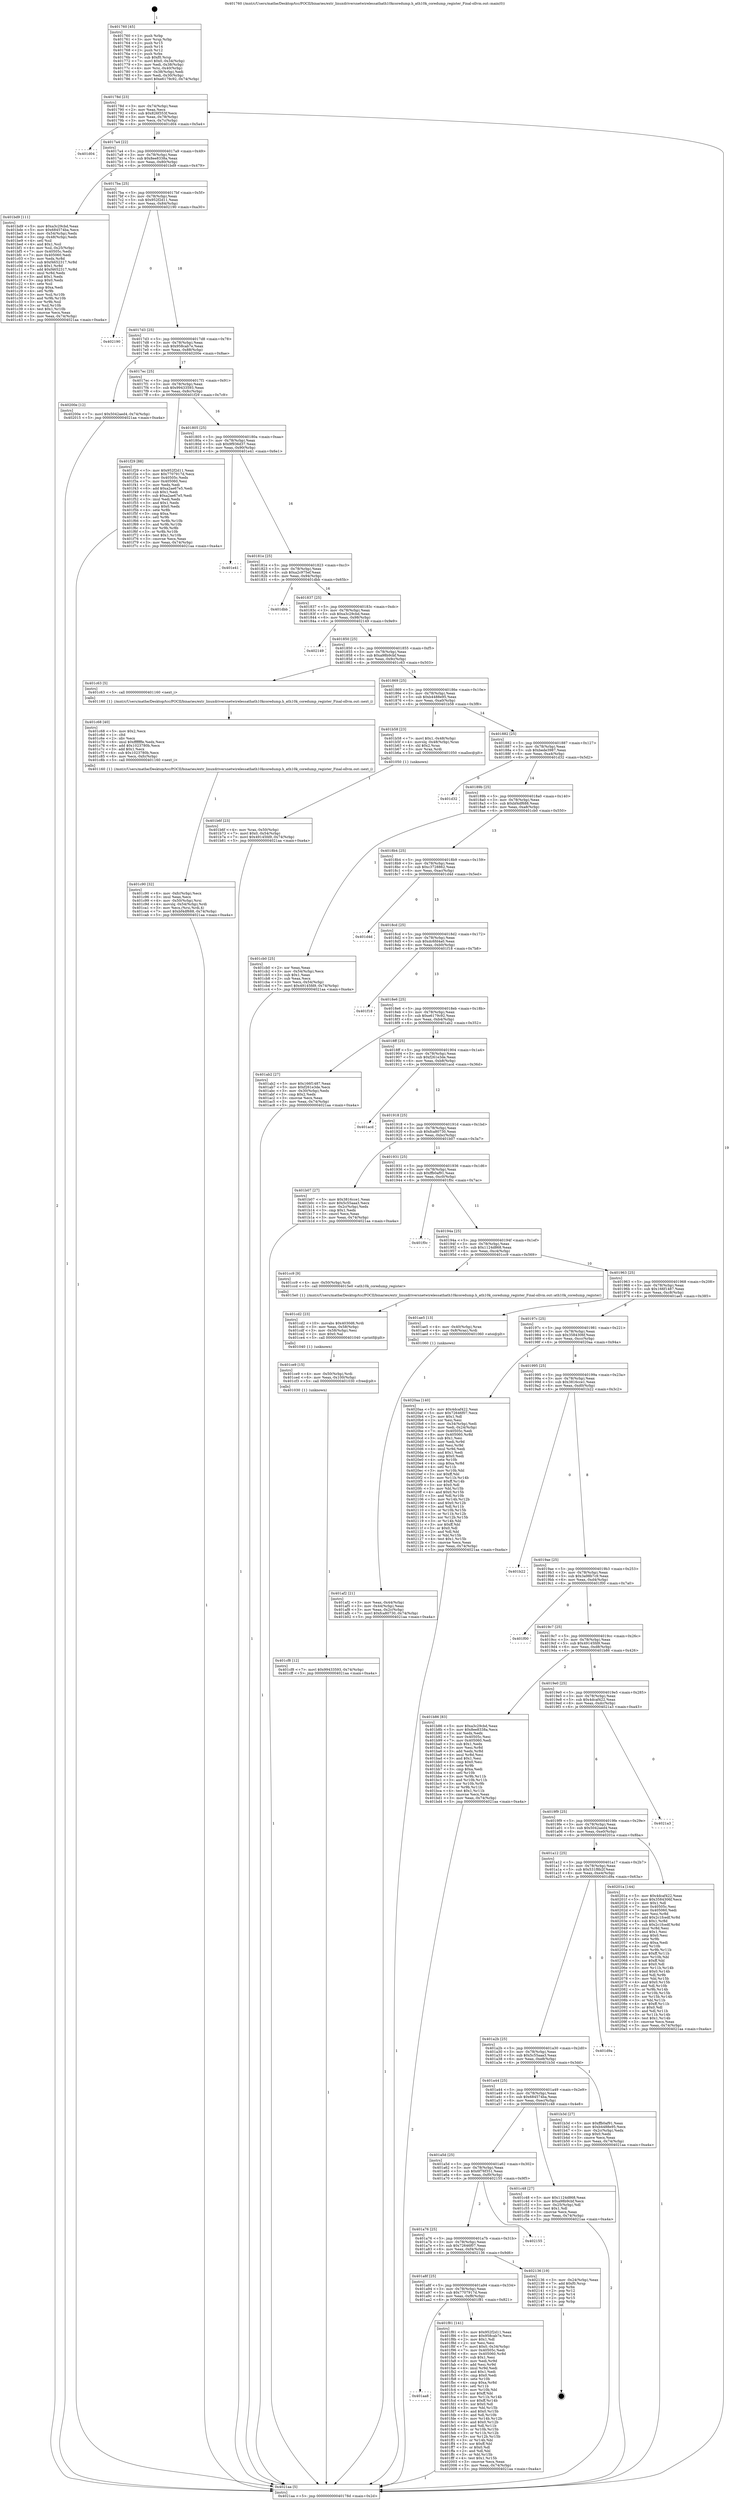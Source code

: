 digraph "0x401760" {
  label = "0x401760 (/mnt/c/Users/mathe/Desktop/tcc/POCII/binaries/extr_linuxdriversnetwirelessathath10kcoredump.h_ath10k_coredump_register_Final-ollvm.out::main(0))"
  labelloc = "t"
  node[shape=record]

  Entry [label="",width=0.3,height=0.3,shape=circle,fillcolor=black,style=filled]
  "0x40178d" [label="{
     0x40178d [23]\l
     | [instrs]\l
     &nbsp;&nbsp;0x40178d \<+3\>: mov -0x74(%rbp),%eax\l
     &nbsp;&nbsp;0x401790 \<+2\>: mov %eax,%ecx\l
     &nbsp;&nbsp;0x401792 \<+6\>: sub $0x826f353f,%ecx\l
     &nbsp;&nbsp;0x401798 \<+3\>: mov %eax,-0x78(%rbp)\l
     &nbsp;&nbsp;0x40179b \<+3\>: mov %ecx,-0x7c(%rbp)\l
     &nbsp;&nbsp;0x40179e \<+6\>: je 0000000000401d04 \<main+0x5a4\>\l
  }"]
  "0x401d04" [label="{
     0x401d04\l
  }", style=dashed]
  "0x4017a4" [label="{
     0x4017a4 [22]\l
     | [instrs]\l
     &nbsp;&nbsp;0x4017a4 \<+5\>: jmp 00000000004017a9 \<main+0x49\>\l
     &nbsp;&nbsp;0x4017a9 \<+3\>: mov -0x78(%rbp),%eax\l
     &nbsp;&nbsp;0x4017ac \<+5\>: sub $0x8ee8338a,%eax\l
     &nbsp;&nbsp;0x4017b1 \<+3\>: mov %eax,-0x80(%rbp)\l
     &nbsp;&nbsp;0x4017b4 \<+6\>: je 0000000000401bd9 \<main+0x479\>\l
  }"]
  Exit [label="",width=0.3,height=0.3,shape=circle,fillcolor=black,style=filled,peripheries=2]
  "0x401bd9" [label="{
     0x401bd9 [111]\l
     | [instrs]\l
     &nbsp;&nbsp;0x401bd9 \<+5\>: mov $0xa3c29cbd,%eax\l
     &nbsp;&nbsp;0x401bde \<+5\>: mov $0x684574ba,%ecx\l
     &nbsp;&nbsp;0x401be3 \<+3\>: mov -0x54(%rbp),%edx\l
     &nbsp;&nbsp;0x401be6 \<+3\>: cmp -0x48(%rbp),%edx\l
     &nbsp;&nbsp;0x401be9 \<+4\>: setl %sil\l
     &nbsp;&nbsp;0x401bed \<+4\>: and $0x1,%sil\l
     &nbsp;&nbsp;0x401bf1 \<+4\>: mov %sil,-0x25(%rbp)\l
     &nbsp;&nbsp;0x401bf5 \<+7\>: mov 0x40505c,%edx\l
     &nbsp;&nbsp;0x401bfc \<+7\>: mov 0x405060,%edi\l
     &nbsp;&nbsp;0x401c03 \<+3\>: mov %edx,%r8d\l
     &nbsp;&nbsp;0x401c06 \<+7\>: sub $0xf4652317,%r8d\l
     &nbsp;&nbsp;0x401c0d \<+4\>: sub $0x1,%r8d\l
     &nbsp;&nbsp;0x401c11 \<+7\>: add $0xf4652317,%r8d\l
     &nbsp;&nbsp;0x401c18 \<+4\>: imul %r8d,%edx\l
     &nbsp;&nbsp;0x401c1c \<+3\>: and $0x1,%edx\l
     &nbsp;&nbsp;0x401c1f \<+3\>: cmp $0x0,%edx\l
     &nbsp;&nbsp;0x401c22 \<+4\>: sete %sil\l
     &nbsp;&nbsp;0x401c26 \<+3\>: cmp $0xa,%edi\l
     &nbsp;&nbsp;0x401c29 \<+4\>: setl %r9b\l
     &nbsp;&nbsp;0x401c2d \<+3\>: mov %sil,%r10b\l
     &nbsp;&nbsp;0x401c30 \<+3\>: and %r9b,%r10b\l
     &nbsp;&nbsp;0x401c33 \<+3\>: xor %r9b,%sil\l
     &nbsp;&nbsp;0x401c36 \<+3\>: or %sil,%r10b\l
     &nbsp;&nbsp;0x401c39 \<+4\>: test $0x1,%r10b\l
     &nbsp;&nbsp;0x401c3d \<+3\>: cmovne %ecx,%eax\l
     &nbsp;&nbsp;0x401c40 \<+3\>: mov %eax,-0x74(%rbp)\l
     &nbsp;&nbsp;0x401c43 \<+5\>: jmp 00000000004021aa \<main+0xa4a\>\l
  }"]
  "0x4017ba" [label="{
     0x4017ba [25]\l
     | [instrs]\l
     &nbsp;&nbsp;0x4017ba \<+5\>: jmp 00000000004017bf \<main+0x5f\>\l
     &nbsp;&nbsp;0x4017bf \<+3\>: mov -0x78(%rbp),%eax\l
     &nbsp;&nbsp;0x4017c2 \<+5\>: sub $0x952f2d11,%eax\l
     &nbsp;&nbsp;0x4017c7 \<+6\>: mov %eax,-0x84(%rbp)\l
     &nbsp;&nbsp;0x4017cd \<+6\>: je 0000000000402190 \<main+0xa30\>\l
  }"]
  "0x401aa8" [label="{
     0x401aa8\l
  }", style=dashed]
  "0x402190" [label="{
     0x402190\l
  }", style=dashed]
  "0x4017d3" [label="{
     0x4017d3 [25]\l
     | [instrs]\l
     &nbsp;&nbsp;0x4017d3 \<+5\>: jmp 00000000004017d8 \<main+0x78\>\l
     &nbsp;&nbsp;0x4017d8 \<+3\>: mov -0x78(%rbp),%eax\l
     &nbsp;&nbsp;0x4017db \<+5\>: sub $0x958cab7e,%eax\l
     &nbsp;&nbsp;0x4017e0 \<+6\>: mov %eax,-0x88(%rbp)\l
     &nbsp;&nbsp;0x4017e6 \<+6\>: je 000000000040200e \<main+0x8ae\>\l
  }"]
  "0x401f81" [label="{
     0x401f81 [141]\l
     | [instrs]\l
     &nbsp;&nbsp;0x401f81 \<+5\>: mov $0x952f2d11,%eax\l
     &nbsp;&nbsp;0x401f86 \<+5\>: mov $0x958cab7e,%ecx\l
     &nbsp;&nbsp;0x401f8b \<+2\>: mov $0x1,%dl\l
     &nbsp;&nbsp;0x401f8d \<+2\>: xor %esi,%esi\l
     &nbsp;&nbsp;0x401f8f \<+7\>: movl $0x0,-0x34(%rbp)\l
     &nbsp;&nbsp;0x401f96 \<+7\>: mov 0x40505c,%edi\l
     &nbsp;&nbsp;0x401f9d \<+8\>: mov 0x405060,%r8d\l
     &nbsp;&nbsp;0x401fa5 \<+3\>: sub $0x1,%esi\l
     &nbsp;&nbsp;0x401fa8 \<+3\>: mov %edi,%r9d\l
     &nbsp;&nbsp;0x401fab \<+3\>: add %esi,%r9d\l
     &nbsp;&nbsp;0x401fae \<+4\>: imul %r9d,%edi\l
     &nbsp;&nbsp;0x401fb2 \<+3\>: and $0x1,%edi\l
     &nbsp;&nbsp;0x401fb5 \<+3\>: cmp $0x0,%edi\l
     &nbsp;&nbsp;0x401fb8 \<+4\>: sete %r10b\l
     &nbsp;&nbsp;0x401fbc \<+4\>: cmp $0xa,%r8d\l
     &nbsp;&nbsp;0x401fc0 \<+4\>: setl %r11b\l
     &nbsp;&nbsp;0x401fc4 \<+3\>: mov %r10b,%bl\l
     &nbsp;&nbsp;0x401fc7 \<+3\>: xor $0xff,%bl\l
     &nbsp;&nbsp;0x401fca \<+3\>: mov %r11b,%r14b\l
     &nbsp;&nbsp;0x401fcd \<+4\>: xor $0xff,%r14b\l
     &nbsp;&nbsp;0x401fd1 \<+3\>: xor $0x0,%dl\l
     &nbsp;&nbsp;0x401fd4 \<+3\>: mov %bl,%r15b\l
     &nbsp;&nbsp;0x401fd7 \<+4\>: and $0x0,%r15b\l
     &nbsp;&nbsp;0x401fdb \<+3\>: and %dl,%r10b\l
     &nbsp;&nbsp;0x401fde \<+3\>: mov %r14b,%r12b\l
     &nbsp;&nbsp;0x401fe1 \<+4\>: and $0x0,%r12b\l
     &nbsp;&nbsp;0x401fe5 \<+3\>: and %dl,%r11b\l
     &nbsp;&nbsp;0x401fe8 \<+3\>: or %r10b,%r15b\l
     &nbsp;&nbsp;0x401feb \<+3\>: or %r11b,%r12b\l
     &nbsp;&nbsp;0x401fee \<+3\>: xor %r12b,%r15b\l
     &nbsp;&nbsp;0x401ff1 \<+3\>: or %r14b,%bl\l
     &nbsp;&nbsp;0x401ff4 \<+3\>: xor $0xff,%bl\l
     &nbsp;&nbsp;0x401ff7 \<+3\>: or $0x0,%dl\l
     &nbsp;&nbsp;0x401ffa \<+2\>: and %dl,%bl\l
     &nbsp;&nbsp;0x401ffc \<+3\>: or %bl,%r15b\l
     &nbsp;&nbsp;0x401fff \<+4\>: test $0x1,%r15b\l
     &nbsp;&nbsp;0x402003 \<+3\>: cmovne %ecx,%eax\l
     &nbsp;&nbsp;0x402006 \<+3\>: mov %eax,-0x74(%rbp)\l
     &nbsp;&nbsp;0x402009 \<+5\>: jmp 00000000004021aa \<main+0xa4a\>\l
  }"]
  "0x40200e" [label="{
     0x40200e [12]\l
     | [instrs]\l
     &nbsp;&nbsp;0x40200e \<+7\>: movl $0x5042aed4,-0x74(%rbp)\l
     &nbsp;&nbsp;0x402015 \<+5\>: jmp 00000000004021aa \<main+0xa4a\>\l
  }"]
  "0x4017ec" [label="{
     0x4017ec [25]\l
     | [instrs]\l
     &nbsp;&nbsp;0x4017ec \<+5\>: jmp 00000000004017f1 \<main+0x91\>\l
     &nbsp;&nbsp;0x4017f1 \<+3\>: mov -0x78(%rbp),%eax\l
     &nbsp;&nbsp;0x4017f4 \<+5\>: sub $0x99433593,%eax\l
     &nbsp;&nbsp;0x4017f9 \<+6\>: mov %eax,-0x8c(%rbp)\l
     &nbsp;&nbsp;0x4017ff \<+6\>: je 0000000000401f29 \<main+0x7c9\>\l
  }"]
  "0x401a8f" [label="{
     0x401a8f [25]\l
     | [instrs]\l
     &nbsp;&nbsp;0x401a8f \<+5\>: jmp 0000000000401a94 \<main+0x334\>\l
     &nbsp;&nbsp;0x401a94 \<+3\>: mov -0x78(%rbp),%eax\l
     &nbsp;&nbsp;0x401a97 \<+5\>: sub $0x7707917d,%eax\l
     &nbsp;&nbsp;0x401a9c \<+6\>: mov %eax,-0xf8(%rbp)\l
     &nbsp;&nbsp;0x401aa2 \<+6\>: je 0000000000401f81 \<main+0x821\>\l
  }"]
  "0x401f29" [label="{
     0x401f29 [88]\l
     | [instrs]\l
     &nbsp;&nbsp;0x401f29 \<+5\>: mov $0x952f2d11,%eax\l
     &nbsp;&nbsp;0x401f2e \<+5\>: mov $0x7707917d,%ecx\l
     &nbsp;&nbsp;0x401f33 \<+7\>: mov 0x40505c,%edx\l
     &nbsp;&nbsp;0x401f3a \<+7\>: mov 0x405060,%esi\l
     &nbsp;&nbsp;0x401f41 \<+2\>: mov %edx,%edi\l
     &nbsp;&nbsp;0x401f43 \<+6\>: add $0xa2ae67e5,%edi\l
     &nbsp;&nbsp;0x401f49 \<+3\>: sub $0x1,%edi\l
     &nbsp;&nbsp;0x401f4c \<+6\>: sub $0xa2ae67e5,%edi\l
     &nbsp;&nbsp;0x401f52 \<+3\>: imul %edi,%edx\l
     &nbsp;&nbsp;0x401f55 \<+3\>: and $0x1,%edx\l
     &nbsp;&nbsp;0x401f58 \<+3\>: cmp $0x0,%edx\l
     &nbsp;&nbsp;0x401f5b \<+4\>: sete %r8b\l
     &nbsp;&nbsp;0x401f5f \<+3\>: cmp $0xa,%esi\l
     &nbsp;&nbsp;0x401f62 \<+4\>: setl %r9b\l
     &nbsp;&nbsp;0x401f66 \<+3\>: mov %r8b,%r10b\l
     &nbsp;&nbsp;0x401f69 \<+3\>: and %r9b,%r10b\l
     &nbsp;&nbsp;0x401f6c \<+3\>: xor %r9b,%r8b\l
     &nbsp;&nbsp;0x401f6f \<+3\>: or %r8b,%r10b\l
     &nbsp;&nbsp;0x401f72 \<+4\>: test $0x1,%r10b\l
     &nbsp;&nbsp;0x401f76 \<+3\>: cmovne %ecx,%eax\l
     &nbsp;&nbsp;0x401f79 \<+3\>: mov %eax,-0x74(%rbp)\l
     &nbsp;&nbsp;0x401f7c \<+5\>: jmp 00000000004021aa \<main+0xa4a\>\l
  }"]
  "0x401805" [label="{
     0x401805 [25]\l
     | [instrs]\l
     &nbsp;&nbsp;0x401805 \<+5\>: jmp 000000000040180a \<main+0xaa\>\l
     &nbsp;&nbsp;0x40180a \<+3\>: mov -0x78(%rbp),%eax\l
     &nbsp;&nbsp;0x40180d \<+5\>: sub $0x9f936d37,%eax\l
     &nbsp;&nbsp;0x401812 \<+6\>: mov %eax,-0x90(%rbp)\l
     &nbsp;&nbsp;0x401818 \<+6\>: je 0000000000401e41 \<main+0x6e1\>\l
  }"]
  "0x402136" [label="{
     0x402136 [19]\l
     | [instrs]\l
     &nbsp;&nbsp;0x402136 \<+3\>: mov -0x24(%rbp),%eax\l
     &nbsp;&nbsp;0x402139 \<+7\>: add $0xf0,%rsp\l
     &nbsp;&nbsp;0x402140 \<+1\>: pop %rbx\l
     &nbsp;&nbsp;0x402141 \<+2\>: pop %r12\l
     &nbsp;&nbsp;0x402143 \<+2\>: pop %r14\l
     &nbsp;&nbsp;0x402145 \<+2\>: pop %r15\l
     &nbsp;&nbsp;0x402147 \<+1\>: pop %rbp\l
     &nbsp;&nbsp;0x402148 \<+1\>: ret\l
  }"]
  "0x401e41" [label="{
     0x401e41\l
  }", style=dashed]
  "0x40181e" [label="{
     0x40181e [25]\l
     | [instrs]\l
     &nbsp;&nbsp;0x40181e \<+5\>: jmp 0000000000401823 \<main+0xc3\>\l
     &nbsp;&nbsp;0x401823 \<+3\>: mov -0x78(%rbp),%eax\l
     &nbsp;&nbsp;0x401826 \<+5\>: sub $0xa2c975ef,%eax\l
     &nbsp;&nbsp;0x40182b \<+6\>: mov %eax,-0x94(%rbp)\l
     &nbsp;&nbsp;0x401831 \<+6\>: je 0000000000401dbb \<main+0x65b\>\l
  }"]
  "0x401a76" [label="{
     0x401a76 [25]\l
     | [instrs]\l
     &nbsp;&nbsp;0x401a76 \<+5\>: jmp 0000000000401a7b \<main+0x31b\>\l
     &nbsp;&nbsp;0x401a7b \<+3\>: mov -0x78(%rbp),%eax\l
     &nbsp;&nbsp;0x401a7e \<+5\>: sub $0x72646f07,%eax\l
     &nbsp;&nbsp;0x401a83 \<+6\>: mov %eax,-0xf4(%rbp)\l
     &nbsp;&nbsp;0x401a89 \<+6\>: je 0000000000402136 \<main+0x9d6\>\l
  }"]
  "0x401dbb" [label="{
     0x401dbb\l
  }", style=dashed]
  "0x401837" [label="{
     0x401837 [25]\l
     | [instrs]\l
     &nbsp;&nbsp;0x401837 \<+5\>: jmp 000000000040183c \<main+0xdc\>\l
     &nbsp;&nbsp;0x40183c \<+3\>: mov -0x78(%rbp),%eax\l
     &nbsp;&nbsp;0x40183f \<+5\>: sub $0xa3c29cbd,%eax\l
     &nbsp;&nbsp;0x401844 \<+6\>: mov %eax,-0x98(%rbp)\l
     &nbsp;&nbsp;0x40184a \<+6\>: je 0000000000402149 \<main+0x9e9\>\l
  }"]
  "0x402155" [label="{
     0x402155\l
  }", style=dashed]
  "0x402149" [label="{
     0x402149\l
  }", style=dashed]
  "0x401850" [label="{
     0x401850 [25]\l
     | [instrs]\l
     &nbsp;&nbsp;0x401850 \<+5\>: jmp 0000000000401855 \<main+0xf5\>\l
     &nbsp;&nbsp;0x401855 \<+3\>: mov -0x78(%rbp),%eax\l
     &nbsp;&nbsp;0x401858 \<+5\>: sub $0xa98b9cbf,%eax\l
     &nbsp;&nbsp;0x40185d \<+6\>: mov %eax,-0x9c(%rbp)\l
     &nbsp;&nbsp;0x401863 \<+6\>: je 0000000000401c63 \<main+0x503\>\l
  }"]
  "0x401cf8" [label="{
     0x401cf8 [12]\l
     | [instrs]\l
     &nbsp;&nbsp;0x401cf8 \<+7\>: movl $0x99433593,-0x74(%rbp)\l
     &nbsp;&nbsp;0x401cff \<+5\>: jmp 00000000004021aa \<main+0xa4a\>\l
  }"]
  "0x401c63" [label="{
     0x401c63 [5]\l
     | [instrs]\l
     &nbsp;&nbsp;0x401c63 \<+5\>: call 0000000000401160 \<next_i\>\l
     | [calls]\l
     &nbsp;&nbsp;0x401160 \{1\} (/mnt/c/Users/mathe/Desktop/tcc/POCII/binaries/extr_linuxdriversnetwirelessathath10kcoredump.h_ath10k_coredump_register_Final-ollvm.out::next_i)\l
  }"]
  "0x401869" [label="{
     0x401869 [25]\l
     | [instrs]\l
     &nbsp;&nbsp;0x401869 \<+5\>: jmp 000000000040186e \<main+0x10e\>\l
     &nbsp;&nbsp;0x40186e \<+3\>: mov -0x78(%rbp),%eax\l
     &nbsp;&nbsp;0x401871 \<+5\>: sub $0xb4488e95,%eax\l
     &nbsp;&nbsp;0x401876 \<+6\>: mov %eax,-0xa0(%rbp)\l
     &nbsp;&nbsp;0x40187c \<+6\>: je 0000000000401b58 \<main+0x3f8\>\l
  }"]
  "0x401ce9" [label="{
     0x401ce9 [15]\l
     | [instrs]\l
     &nbsp;&nbsp;0x401ce9 \<+4\>: mov -0x50(%rbp),%rdi\l
     &nbsp;&nbsp;0x401ced \<+6\>: mov %eax,-0x100(%rbp)\l
     &nbsp;&nbsp;0x401cf3 \<+5\>: call 0000000000401030 \<free@plt\>\l
     | [calls]\l
     &nbsp;&nbsp;0x401030 \{1\} (unknown)\l
  }"]
  "0x401b58" [label="{
     0x401b58 [23]\l
     | [instrs]\l
     &nbsp;&nbsp;0x401b58 \<+7\>: movl $0x1,-0x48(%rbp)\l
     &nbsp;&nbsp;0x401b5f \<+4\>: movslq -0x48(%rbp),%rax\l
     &nbsp;&nbsp;0x401b63 \<+4\>: shl $0x2,%rax\l
     &nbsp;&nbsp;0x401b67 \<+3\>: mov %rax,%rdi\l
     &nbsp;&nbsp;0x401b6a \<+5\>: call 0000000000401050 \<malloc@plt\>\l
     | [calls]\l
     &nbsp;&nbsp;0x401050 \{1\} (unknown)\l
  }"]
  "0x401882" [label="{
     0x401882 [25]\l
     | [instrs]\l
     &nbsp;&nbsp;0x401882 \<+5\>: jmp 0000000000401887 \<main+0x127\>\l
     &nbsp;&nbsp;0x401887 \<+3\>: mov -0x78(%rbp),%eax\l
     &nbsp;&nbsp;0x40188a \<+5\>: sub $0xbede3987,%eax\l
     &nbsp;&nbsp;0x40188f \<+6\>: mov %eax,-0xa4(%rbp)\l
     &nbsp;&nbsp;0x401895 \<+6\>: je 0000000000401d32 \<main+0x5d2\>\l
  }"]
  "0x401cd2" [label="{
     0x401cd2 [23]\l
     | [instrs]\l
     &nbsp;&nbsp;0x401cd2 \<+10\>: movabs $0x4030d6,%rdi\l
     &nbsp;&nbsp;0x401cdc \<+3\>: mov %eax,-0x58(%rbp)\l
     &nbsp;&nbsp;0x401cdf \<+3\>: mov -0x58(%rbp),%esi\l
     &nbsp;&nbsp;0x401ce2 \<+2\>: mov $0x0,%al\l
     &nbsp;&nbsp;0x401ce4 \<+5\>: call 0000000000401040 \<printf@plt\>\l
     | [calls]\l
     &nbsp;&nbsp;0x401040 \{1\} (unknown)\l
  }"]
  "0x401d32" [label="{
     0x401d32\l
  }", style=dashed]
  "0x40189b" [label="{
     0x40189b [25]\l
     | [instrs]\l
     &nbsp;&nbsp;0x40189b \<+5\>: jmp 00000000004018a0 \<main+0x140\>\l
     &nbsp;&nbsp;0x4018a0 \<+3\>: mov -0x78(%rbp),%eax\l
     &nbsp;&nbsp;0x4018a3 \<+5\>: sub $0xbf4df688,%eax\l
     &nbsp;&nbsp;0x4018a8 \<+6\>: mov %eax,-0xa8(%rbp)\l
     &nbsp;&nbsp;0x4018ae \<+6\>: je 0000000000401cb0 \<main+0x550\>\l
  }"]
  "0x401c90" [label="{
     0x401c90 [32]\l
     | [instrs]\l
     &nbsp;&nbsp;0x401c90 \<+6\>: mov -0xfc(%rbp),%ecx\l
     &nbsp;&nbsp;0x401c96 \<+3\>: imul %eax,%ecx\l
     &nbsp;&nbsp;0x401c99 \<+4\>: mov -0x50(%rbp),%rsi\l
     &nbsp;&nbsp;0x401c9d \<+4\>: movslq -0x54(%rbp),%rdi\l
     &nbsp;&nbsp;0x401ca1 \<+3\>: mov %ecx,(%rsi,%rdi,4)\l
     &nbsp;&nbsp;0x401ca4 \<+7\>: movl $0xbf4df688,-0x74(%rbp)\l
     &nbsp;&nbsp;0x401cab \<+5\>: jmp 00000000004021aa \<main+0xa4a\>\l
  }"]
  "0x401cb0" [label="{
     0x401cb0 [25]\l
     | [instrs]\l
     &nbsp;&nbsp;0x401cb0 \<+2\>: xor %eax,%eax\l
     &nbsp;&nbsp;0x401cb2 \<+3\>: mov -0x54(%rbp),%ecx\l
     &nbsp;&nbsp;0x401cb5 \<+3\>: sub $0x1,%eax\l
     &nbsp;&nbsp;0x401cb8 \<+2\>: sub %eax,%ecx\l
     &nbsp;&nbsp;0x401cba \<+3\>: mov %ecx,-0x54(%rbp)\l
     &nbsp;&nbsp;0x401cbd \<+7\>: movl $0x49145fd9,-0x74(%rbp)\l
     &nbsp;&nbsp;0x401cc4 \<+5\>: jmp 00000000004021aa \<main+0xa4a\>\l
  }"]
  "0x4018b4" [label="{
     0x4018b4 [25]\l
     | [instrs]\l
     &nbsp;&nbsp;0x4018b4 \<+5\>: jmp 00000000004018b9 \<main+0x159\>\l
     &nbsp;&nbsp;0x4018b9 \<+3\>: mov -0x78(%rbp),%eax\l
     &nbsp;&nbsp;0x4018bc \<+5\>: sub $0xc3728862,%eax\l
     &nbsp;&nbsp;0x4018c1 \<+6\>: mov %eax,-0xac(%rbp)\l
     &nbsp;&nbsp;0x4018c7 \<+6\>: je 0000000000401d4d \<main+0x5ed\>\l
  }"]
  "0x401c68" [label="{
     0x401c68 [40]\l
     | [instrs]\l
     &nbsp;&nbsp;0x401c68 \<+5\>: mov $0x2,%ecx\l
     &nbsp;&nbsp;0x401c6d \<+1\>: cltd\l
     &nbsp;&nbsp;0x401c6e \<+2\>: idiv %ecx\l
     &nbsp;&nbsp;0x401c70 \<+6\>: imul $0xfffffffe,%edx,%ecx\l
     &nbsp;&nbsp;0x401c76 \<+6\>: add $0x1023780b,%ecx\l
     &nbsp;&nbsp;0x401c7c \<+3\>: add $0x1,%ecx\l
     &nbsp;&nbsp;0x401c7f \<+6\>: sub $0x1023780b,%ecx\l
     &nbsp;&nbsp;0x401c85 \<+6\>: mov %ecx,-0xfc(%rbp)\l
     &nbsp;&nbsp;0x401c8b \<+5\>: call 0000000000401160 \<next_i\>\l
     | [calls]\l
     &nbsp;&nbsp;0x401160 \{1\} (/mnt/c/Users/mathe/Desktop/tcc/POCII/binaries/extr_linuxdriversnetwirelessathath10kcoredump.h_ath10k_coredump_register_Final-ollvm.out::next_i)\l
  }"]
  "0x401d4d" [label="{
     0x401d4d\l
  }", style=dashed]
  "0x4018cd" [label="{
     0x4018cd [25]\l
     | [instrs]\l
     &nbsp;&nbsp;0x4018cd \<+5\>: jmp 00000000004018d2 \<main+0x172\>\l
     &nbsp;&nbsp;0x4018d2 \<+3\>: mov -0x78(%rbp),%eax\l
     &nbsp;&nbsp;0x4018d5 \<+5\>: sub $0xdc6fd4a0,%eax\l
     &nbsp;&nbsp;0x4018da \<+6\>: mov %eax,-0xb0(%rbp)\l
     &nbsp;&nbsp;0x4018e0 \<+6\>: je 0000000000401f18 \<main+0x7b8\>\l
  }"]
  "0x401a5d" [label="{
     0x401a5d [25]\l
     | [instrs]\l
     &nbsp;&nbsp;0x401a5d \<+5\>: jmp 0000000000401a62 \<main+0x302\>\l
     &nbsp;&nbsp;0x401a62 \<+3\>: mov -0x78(%rbp),%eax\l
     &nbsp;&nbsp;0x401a65 \<+5\>: sub $0x6f76f351,%eax\l
     &nbsp;&nbsp;0x401a6a \<+6\>: mov %eax,-0xf0(%rbp)\l
     &nbsp;&nbsp;0x401a70 \<+6\>: je 0000000000402155 \<main+0x9f5\>\l
  }"]
  "0x401f18" [label="{
     0x401f18\l
  }", style=dashed]
  "0x4018e6" [label="{
     0x4018e6 [25]\l
     | [instrs]\l
     &nbsp;&nbsp;0x4018e6 \<+5\>: jmp 00000000004018eb \<main+0x18b\>\l
     &nbsp;&nbsp;0x4018eb \<+3\>: mov -0x78(%rbp),%eax\l
     &nbsp;&nbsp;0x4018ee \<+5\>: sub $0xe6179c92,%eax\l
     &nbsp;&nbsp;0x4018f3 \<+6\>: mov %eax,-0xb4(%rbp)\l
     &nbsp;&nbsp;0x4018f9 \<+6\>: je 0000000000401ab2 \<main+0x352\>\l
  }"]
  "0x401c48" [label="{
     0x401c48 [27]\l
     | [instrs]\l
     &nbsp;&nbsp;0x401c48 \<+5\>: mov $0x1124d868,%eax\l
     &nbsp;&nbsp;0x401c4d \<+5\>: mov $0xa98b9cbf,%ecx\l
     &nbsp;&nbsp;0x401c52 \<+3\>: mov -0x25(%rbp),%dl\l
     &nbsp;&nbsp;0x401c55 \<+3\>: test $0x1,%dl\l
     &nbsp;&nbsp;0x401c58 \<+3\>: cmovne %ecx,%eax\l
     &nbsp;&nbsp;0x401c5b \<+3\>: mov %eax,-0x74(%rbp)\l
     &nbsp;&nbsp;0x401c5e \<+5\>: jmp 00000000004021aa \<main+0xa4a\>\l
  }"]
  "0x401ab2" [label="{
     0x401ab2 [27]\l
     | [instrs]\l
     &nbsp;&nbsp;0x401ab2 \<+5\>: mov $0x166f1487,%eax\l
     &nbsp;&nbsp;0x401ab7 \<+5\>: mov $0xf261e3de,%ecx\l
     &nbsp;&nbsp;0x401abc \<+3\>: mov -0x30(%rbp),%edx\l
     &nbsp;&nbsp;0x401abf \<+3\>: cmp $0x2,%edx\l
     &nbsp;&nbsp;0x401ac2 \<+3\>: cmovne %ecx,%eax\l
     &nbsp;&nbsp;0x401ac5 \<+3\>: mov %eax,-0x74(%rbp)\l
     &nbsp;&nbsp;0x401ac8 \<+5\>: jmp 00000000004021aa \<main+0xa4a\>\l
  }"]
  "0x4018ff" [label="{
     0x4018ff [25]\l
     | [instrs]\l
     &nbsp;&nbsp;0x4018ff \<+5\>: jmp 0000000000401904 \<main+0x1a4\>\l
     &nbsp;&nbsp;0x401904 \<+3\>: mov -0x78(%rbp),%eax\l
     &nbsp;&nbsp;0x401907 \<+5\>: sub $0xf261e3de,%eax\l
     &nbsp;&nbsp;0x40190c \<+6\>: mov %eax,-0xb8(%rbp)\l
     &nbsp;&nbsp;0x401912 \<+6\>: je 0000000000401acd \<main+0x36d\>\l
  }"]
  "0x4021aa" [label="{
     0x4021aa [5]\l
     | [instrs]\l
     &nbsp;&nbsp;0x4021aa \<+5\>: jmp 000000000040178d \<main+0x2d\>\l
  }"]
  "0x401760" [label="{
     0x401760 [45]\l
     | [instrs]\l
     &nbsp;&nbsp;0x401760 \<+1\>: push %rbp\l
     &nbsp;&nbsp;0x401761 \<+3\>: mov %rsp,%rbp\l
     &nbsp;&nbsp;0x401764 \<+2\>: push %r15\l
     &nbsp;&nbsp;0x401766 \<+2\>: push %r14\l
     &nbsp;&nbsp;0x401768 \<+2\>: push %r12\l
     &nbsp;&nbsp;0x40176a \<+1\>: push %rbx\l
     &nbsp;&nbsp;0x40176b \<+7\>: sub $0xf0,%rsp\l
     &nbsp;&nbsp;0x401772 \<+7\>: movl $0x0,-0x34(%rbp)\l
     &nbsp;&nbsp;0x401779 \<+3\>: mov %edi,-0x38(%rbp)\l
     &nbsp;&nbsp;0x40177c \<+4\>: mov %rsi,-0x40(%rbp)\l
     &nbsp;&nbsp;0x401780 \<+3\>: mov -0x38(%rbp),%edi\l
     &nbsp;&nbsp;0x401783 \<+3\>: mov %edi,-0x30(%rbp)\l
     &nbsp;&nbsp;0x401786 \<+7\>: movl $0xe6179c92,-0x74(%rbp)\l
  }"]
  "0x401b6f" [label="{
     0x401b6f [23]\l
     | [instrs]\l
     &nbsp;&nbsp;0x401b6f \<+4\>: mov %rax,-0x50(%rbp)\l
     &nbsp;&nbsp;0x401b73 \<+7\>: movl $0x0,-0x54(%rbp)\l
     &nbsp;&nbsp;0x401b7a \<+7\>: movl $0x49145fd9,-0x74(%rbp)\l
     &nbsp;&nbsp;0x401b81 \<+5\>: jmp 00000000004021aa \<main+0xa4a\>\l
  }"]
  "0x401acd" [label="{
     0x401acd\l
  }", style=dashed]
  "0x401918" [label="{
     0x401918 [25]\l
     | [instrs]\l
     &nbsp;&nbsp;0x401918 \<+5\>: jmp 000000000040191d \<main+0x1bd\>\l
     &nbsp;&nbsp;0x40191d \<+3\>: mov -0x78(%rbp),%eax\l
     &nbsp;&nbsp;0x401920 \<+5\>: sub $0xfca80730,%eax\l
     &nbsp;&nbsp;0x401925 \<+6\>: mov %eax,-0xbc(%rbp)\l
     &nbsp;&nbsp;0x40192b \<+6\>: je 0000000000401b07 \<main+0x3a7\>\l
  }"]
  "0x401a44" [label="{
     0x401a44 [25]\l
     | [instrs]\l
     &nbsp;&nbsp;0x401a44 \<+5\>: jmp 0000000000401a49 \<main+0x2e9\>\l
     &nbsp;&nbsp;0x401a49 \<+3\>: mov -0x78(%rbp),%eax\l
     &nbsp;&nbsp;0x401a4c \<+5\>: sub $0x684574ba,%eax\l
     &nbsp;&nbsp;0x401a51 \<+6\>: mov %eax,-0xec(%rbp)\l
     &nbsp;&nbsp;0x401a57 \<+6\>: je 0000000000401c48 \<main+0x4e8\>\l
  }"]
  "0x401b07" [label="{
     0x401b07 [27]\l
     | [instrs]\l
     &nbsp;&nbsp;0x401b07 \<+5\>: mov $0x3816cce1,%eax\l
     &nbsp;&nbsp;0x401b0c \<+5\>: mov $0x5c55aaa3,%ecx\l
     &nbsp;&nbsp;0x401b11 \<+3\>: mov -0x2c(%rbp),%edx\l
     &nbsp;&nbsp;0x401b14 \<+3\>: cmp $0x1,%edx\l
     &nbsp;&nbsp;0x401b17 \<+3\>: cmovl %ecx,%eax\l
     &nbsp;&nbsp;0x401b1a \<+3\>: mov %eax,-0x74(%rbp)\l
     &nbsp;&nbsp;0x401b1d \<+5\>: jmp 00000000004021aa \<main+0xa4a\>\l
  }"]
  "0x401931" [label="{
     0x401931 [25]\l
     | [instrs]\l
     &nbsp;&nbsp;0x401931 \<+5\>: jmp 0000000000401936 \<main+0x1d6\>\l
     &nbsp;&nbsp;0x401936 \<+3\>: mov -0x78(%rbp),%eax\l
     &nbsp;&nbsp;0x401939 \<+5\>: sub $0xffb0af91,%eax\l
     &nbsp;&nbsp;0x40193e \<+6\>: mov %eax,-0xc0(%rbp)\l
     &nbsp;&nbsp;0x401944 \<+6\>: je 0000000000401f0c \<main+0x7ac\>\l
  }"]
  "0x401b3d" [label="{
     0x401b3d [27]\l
     | [instrs]\l
     &nbsp;&nbsp;0x401b3d \<+5\>: mov $0xffb0af91,%eax\l
     &nbsp;&nbsp;0x401b42 \<+5\>: mov $0xb4488e95,%ecx\l
     &nbsp;&nbsp;0x401b47 \<+3\>: mov -0x2c(%rbp),%edx\l
     &nbsp;&nbsp;0x401b4a \<+3\>: cmp $0x0,%edx\l
     &nbsp;&nbsp;0x401b4d \<+3\>: cmove %ecx,%eax\l
     &nbsp;&nbsp;0x401b50 \<+3\>: mov %eax,-0x74(%rbp)\l
     &nbsp;&nbsp;0x401b53 \<+5\>: jmp 00000000004021aa \<main+0xa4a\>\l
  }"]
  "0x401f0c" [label="{
     0x401f0c\l
  }", style=dashed]
  "0x40194a" [label="{
     0x40194a [25]\l
     | [instrs]\l
     &nbsp;&nbsp;0x40194a \<+5\>: jmp 000000000040194f \<main+0x1ef\>\l
     &nbsp;&nbsp;0x40194f \<+3\>: mov -0x78(%rbp),%eax\l
     &nbsp;&nbsp;0x401952 \<+5\>: sub $0x1124d868,%eax\l
     &nbsp;&nbsp;0x401957 \<+6\>: mov %eax,-0xc4(%rbp)\l
     &nbsp;&nbsp;0x40195d \<+6\>: je 0000000000401cc9 \<main+0x569\>\l
  }"]
  "0x401a2b" [label="{
     0x401a2b [25]\l
     | [instrs]\l
     &nbsp;&nbsp;0x401a2b \<+5\>: jmp 0000000000401a30 \<main+0x2d0\>\l
     &nbsp;&nbsp;0x401a30 \<+3\>: mov -0x78(%rbp),%eax\l
     &nbsp;&nbsp;0x401a33 \<+5\>: sub $0x5c55aaa3,%eax\l
     &nbsp;&nbsp;0x401a38 \<+6\>: mov %eax,-0xe8(%rbp)\l
     &nbsp;&nbsp;0x401a3e \<+6\>: je 0000000000401b3d \<main+0x3dd\>\l
  }"]
  "0x401cc9" [label="{
     0x401cc9 [9]\l
     | [instrs]\l
     &nbsp;&nbsp;0x401cc9 \<+4\>: mov -0x50(%rbp),%rdi\l
     &nbsp;&nbsp;0x401ccd \<+5\>: call 00000000004015e0 \<ath10k_coredump_register\>\l
     | [calls]\l
     &nbsp;&nbsp;0x4015e0 \{1\} (/mnt/c/Users/mathe/Desktop/tcc/POCII/binaries/extr_linuxdriversnetwirelessathath10kcoredump.h_ath10k_coredump_register_Final-ollvm.out::ath10k_coredump_register)\l
  }"]
  "0x401963" [label="{
     0x401963 [25]\l
     | [instrs]\l
     &nbsp;&nbsp;0x401963 \<+5\>: jmp 0000000000401968 \<main+0x208\>\l
     &nbsp;&nbsp;0x401968 \<+3\>: mov -0x78(%rbp),%eax\l
     &nbsp;&nbsp;0x40196b \<+5\>: sub $0x166f1487,%eax\l
     &nbsp;&nbsp;0x401970 \<+6\>: mov %eax,-0xc8(%rbp)\l
     &nbsp;&nbsp;0x401976 \<+6\>: je 0000000000401ae5 \<main+0x385\>\l
  }"]
  "0x401d9a" [label="{
     0x401d9a\l
  }", style=dashed]
  "0x401ae5" [label="{
     0x401ae5 [13]\l
     | [instrs]\l
     &nbsp;&nbsp;0x401ae5 \<+4\>: mov -0x40(%rbp),%rax\l
     &nbsp;&nbsp;0x401ae9 \<+4\>: mov 0x8(%rax),%rdi\l
     &nbsp;&nbsp;0x401aed \<+5\>: call 0000000000401060 \<atoi@plt\>\l
     | [calls]\l
     &nbsp;&nbsp;0x401060 \{1\} (unknown)\l
  }"]
  "0x40197c" [label="{
     0x40197c [25]\l
     | [instrs]\l
     &nbsp;&nbsp;0x40197c \<+5\>: jmp 0000000000401981 \<main+0x221\>\l
     &nbsp;&nbsp;0x401981 \<+3\>: mov -0x78(%rbp),%eax\l
     &nbsp;&nbsp;0x401984 \<+5\>: sub $0x3584306f,%eax\l
     &nbsp;&nbsp;0x401989 \<+6\>: mov %eax,-0xcc(%rbp)\l
     &nbsp;&nbsp;0x40198f \<+6\>: je 00000000004020aa \<main+0x94a\>\l
  }"]
  "0x401af2" [label="{
     0x401af2 [21]\l
     | [instrs]\l
     &nbsp;&nbsp;0x401af2 \<+3\>: mov %eax,-0x44(%rbp)\l
     &nbsp;&nbsp;0x401af5 \<+3\>: mov -0x44(%rbp),%eax\l
     &nbsp;&nbsp;0x401af8 \<+3\>: mov %eax,-0x2c(%rbp)\l
     &nbsp;&nbsp;0x401afb \<+7\>: movl $0xfca80730,-0x74(%rbp)\l
     &nbsp;&nbsp;0x401b02 \<+5\>: jmp 00000000004021aa \<main+0xa4a\>\l
  }"]
  "0x401a12" [label="{
     0x401a12 [25]\l
     | [instrs]\l
     &nbsp;&nbsp;0x401a12 \<+5\>: jmp 0000000000401a17 \<main+0x2b7\>\l
     &nbsp;&nbsp;0x401a17 \<+3\>: mov -0x78(%rbp),%eax\l
     &nbsp;&nbsp;0x401a1a \<+5\>: sub $0x531f8b2f,%eax\l
     &nbsp;&nbsp;0x401a1f \<+6\>: mov %eax,-0xe4(%rbp)\l
     &nbsp;&nbsp;0x401a25 \<+6\>: je 0000000000401d9a \<main+0x63a\>\l
  }"]
  "0x4020aa" [label="{
     0x4020aa [140]\l
     | [instrs]\l
     &nbsp;&nbsp;0x4020aa \<+5\>: mov $0x4dcaf422,%eax\l
     &nbsp;&nbsp;0x4020af \<+5\>: mov $0x72646f07,%ecx\l
     &nbsp;&nbsp;0x4020b4 \<+2\>: mov $0x1,%dl\l
     &nbsp;&nbsp;0x4020b6 \<+2\>: xor %esi,%esi\l
     &nbsp;&nbsp;0x4020b8 \<+3\>: mov -0x34(%rbp),%edi\l
     &nbsp;&nbsp;0x4020bb \<+3\>: mov %edi,-0x24(%rbp)\l
     &nbsp;&nbsp;0x4020be \<+7\>: mov 0x40505c,%edi\l
     &nbsp;&nbsp;0x4020c5 \<+8\>: mov 0x405060,%r8d\l
     &nbsp;&nbsp;0x4020cd \<+3\>: sub $0x1,%esi\l
     &nbsp;&nbsp;0x4020d0 \<+3\>: mov %edi,%r9d\l
     &nbsp;&nbsp;0x4020d3 \<+3\>: add %esi,%r9d\l
     &nbsp;&nbsp;0x4020d6 \<+4\>: imul %r9d,%edi\l
     &nbsp;&nbsp;0x4020da \<+3\>: and $0x1,%edi\l
     &nbsp;&nbsp;0x4020dd \<+3\>: cmp $0x0,%edi\l
     &nbsp;&nbsp;0x4020e0 \<+4\>: sete %r10b\l
     &nbsp;&nbsp;0x4020e4 \<+4\>: cmp $0xa,%r8d\l
     &nbsp;&nbsp;0x4020e8 \<+4\>: setl %r11b\l
     &nbsp;&nbsp;0x4020ec \<+3\>: mov %r10b,%bl\l
     &nbsp;&nbsp;0x4020ef \<+3\>: xor $0xff,%bl\l
     &nbsp;&nbsp;0x4020f2 \<+3\>: mov %r11b,%r14b\l
     &nbsp;&nbsp;0x4020f5 \<+4\>: xor $0xff,%r14b\l
     &nbsp;&nbsp;0x4020f9 \<+3\>: xor $0x0,%dl\l
     &nbsp;&nbsp;0x4020fc \<+3\>: mov %bl,%r15b\l
     &nbsp;&nbsp;0x4020ff \<+4\>: and $0x0,%r15b\l
     &nbsp;&nbsp;0x402103 \<+3\>: and %dl,%r10b\l
     &nbsp;&nbsp;0x402106 \<+3\>: mov %r14b,%r12b\l
     &nbsp;&nbsp;0x402109 \<+4\>: and $0x0,%r12b\l
     &nbsp;&nbsp;0x40210d \<+3\>: and %dl,%r11b\l
     &nbsp;&nbsp;0x402110 \<+3\>: or %r10b,%r15b\l
     &nbsp;&nbsp;0x402113 \<+3\>: or %r11b,%r12b\l
     &nbsp;&nbsp;0x402116 \<+3\>: xor %r12b,%r15b\l
     &nbsp;&nbsp;0x402119 \<+3\>: or %r14b,%bl\l
     &nbsp;&nbsp;0x40211c \<+3\>: xor $0xff,%bl\l
     &nbsp;&nbsp;0x40211f \<+3\>: or $0x0,%dl\l
     &nbsp;&nbsp;0x402122 \<+2\>: and %dl,%bl\l
     &nbsp;&nbsp;0x402124 \<+3\>: or %bl,%r15b\l
     &nbsp;&nbsp;0x402127 \<+4\>: test $0x1,%r15b\l
     &nbsp;&nbsp;0x40212b \<+3\>: cmovne %ecx,%eax\l
     &nbsp;&nbsp;0x40212e \<+3\>: mov %eax,-0x74(%rbp)\l
     &nbsp;&nbsp;0x402131 \<+5\>: jmp 00000000004021aa \<main+0xa4a\>\l
  }"]
  "0x401995" [label="{
     0x401995 [25]\l
     | [instrs]\l
     &nbsp;&nbsp;0x401995 \<+5\>: jmp 000000000040199a \<main+0x23a\>\l
     &nbsp;&nbsp;0x40199a \<+3\>: mov -0x78(%rbp),%eax\l
     &nbsp;&nbsp;0x40199d \<+5\>: sub $0x3816cce1,%eax\l
     &nbsp;&nbsp;0x4019a2 \<+6\>: mov %eax,-0xd0(%rbp)\l
     &nbsp;&nbsp;0x4019a8 \<+6\>: je 0000000000401b22 \<main+0x3c2\>\l
  }"]
  "0x40201a" [label="{
     0x40201a [144]\l
     | [instrs]\l
     &nbsp;&nbsp;0x40201a \<+5\>: mov $0x4dcaf422,%eax\l
     &nbsp;&nbsp;0x40201f \<+5\>: mov $0x3584306f,%ecx\l
     &nbsp;&nbsp;0x402024 \<+2\>: mov $0x1,%dl\l
     &nbsp;&nbsp;0x402026 \<+7\>: mov 0x40505c,%esi\l
     &nbsp;&nbsp;0x40202d \<+7\>: mov 0x405060,%edi\l
     &nbsp;&nbsp;0x402034 \<+3\>: mov %esi,%r8d\l
     &nbsp;&nbsp;0x402037 \<+7\>: add $0x2c1fcedf,%r8d\l
     &nbsp;&nbsp;0x40203e \<+4\>: sub $0x1,%r8d\l
     &nbsp;&nbsp;0x402042 \<+7\>: sub $0x2c1fcedf,%r8d\l
     &nbsp;&nbsp;0x402049 \<+4\>: imul %r8d,%esi\l
     &nbsp;&nbsp;0x40204d \<+3\>: and $0x1,%esi\l
     &nbsp;&nbsp;0x402050 \<+3\>: cmp $0x0,%esi\l
     &nbsp;&nbsp;0x402053 \<+4\>: sete %r9b\l
     &nbsp;&nbsp;0x402057 \<+3\>: cmp $0xa,%edi\l
     &nbsp;&nbsp;0x40205a \<+4\>: setl %r10b\l
     &nbsp;&nbsp;0x40205e \<+3\>: mov %r9b,%r11b\l
     &nbsp;&nbsp;0x402061 \<+4\>: xor $0xff,%r11b\l
     &nbsp;&nbsp;0x402065 \<+3\>: mov %r10b,%bl\l
     &nbsp;&nbsp;0x402068 \<+3\>: xor $0xff,%bl\l
     &nbsp;&nbsp;0x40206b \<+3\>: xor $0x0,%dl\l
     &nbsp;&nbsp;0x40206e \<+3\>: mov %r11b,%r14b\l
     &nbsp;&nbsp;0x402071 \<+4\>: and $0x0,%r14b\l
     &nbsp;&nbsp;0x402075 \<+3\>: and %dl,%r9b\l
     &nbsp;&nbsp;0x402078 \<+3\>: mov %bl,%r15b\l
     &nbsp;&nbsp;0x40207b \<+4\>: and $0x0,%r15b\l
     &nbsp;&nbsp;0x40207f \<+3\>: and %dl,%r10b\l
     &nbsp;&nbsp;0x402082 \<+3\>: or %r9b,%r14b\l
     &nbsp;&nbsp;0x402085 \<+3\>: or %r10b,%r15b\l
     &nbsp;&nbsp;0x402088 \<+3\>: xor %r15b,%r14b\l
     &nbsp;&nbsp;0x40208b \<+3\>: or %bl,%r11b\l
     &nbsp;&nbsp;0x40208e \<+4\>: xor $0xff,%r11b\l
     &nbsp;&nbsp;0x402092 \<+3\>: or $0x0,%dl\l
     &nbsp;&nbsp;0x402095 \<+3\>: and %dl,%r11b\l
     &nbsp;&nbsp;0x402098 \<+3\>: or %r11b,%r14b\l
     &nbsp;&nbsp;0x40209b \<+4\>: test $0x1,%r14b\l
     &nbsp;&nbsp;0x40209f \<+3\>: cmovne %ecx,%eax\l
     &nbsp;&nbsp;0x4020a2 \<+3\>: mov %eax,-0x74(%rbp)\l
     &nbsp;&nbsp;0x4020a5 \<+5\>: jmp 00000000004021aa \<main+0xa4a\>\l
  }"]
  "0x401b22" [label="{
     0x401b22\l
  }", style=dashed]
  "0x4019ae" [label="{
     0x4019ae [25]\l
     | [instrs]\l
     &nbsp;&nbsp;0x4019ae \<+5\>: jmp 00000000004019b3 \<main+0x253\>\l
     &nbsp;&nbsp;0x4019b3 \<+3\>: mov -0x78(%rbp),%eax\l
     &nbsp;&nbsp;0x4019b6 \<+5\>: sub $0x3a98b7c9,%eax\l
     &nbsp;&nbsp;0x4019bb \<+6\>: mov %eax,-0xd4(%rbp)\l
     &nbsp;&nbsp;0x4019c1 \<+6\>: je 0000000000401f00 \<main+0x7a0\>\l
  }"]
  "0x4019f9" [label="{
     0x4019f9 [25]\l
     | [instrs]\l
     &nbsp;&nbsp;0x4019f9 \<+5\>: jmp 00000000004019fe \<main+0x29e\>\l
     &nbsp;&nbsp;0x4019fe \<+3\>: mov -0x78(%rbp),%eax\l
     &nbsp;&nbsp;0x401a01 \<+5\>: sub $0x5042aed4,%eax\l
     &nbsp;&nbsp;0x401a06 \<+6\>: mov %eax,-0xe0(%rbp)\l
     &nbsp;&nbsp;0x401a0c \<+6\>: je 000000000040201a \<main+0x8ba\>\l
  }"]
  "0x401f00" [label="{
     0x401f00\l
  }", style=dashed]
  "0x4019c7" [label="{
     0x4019c7 [25]\l
     | [instrs]\l
     &nbsp;&nbsp;0x4019c7 \<+5\>: jmp 00000000004019cc \<main+0x26c\>\l
     &nbsp;&nbsp;0x4019cc \<+3\>: mov -0x78(%rbp),%eax\l
     &nbsp;&nbsp;0x4019cf \<+5\>: sub $0x49145fd9,%eax\l
     &nbsp;&nbsp;0x4019d4 \<+6\>: mov %eax,-0xd8(%rbp)\l
     &nbsp;&nbsp;0x4019da \<+6\>: je 0000000000401b86 \<main+0x426\>\l
  }"]
  "0x4021a3" [label="{
     0x4021a3\l
  }", style=dashed]
  "0x401b86" [label="{
     0x401b86 [83]\l
     | [instrs]\l
     &nbsp;&nbsp;0x401b86 \<+5\>: mov $0xa3c29cbd,%eax\l
     &nbsp;&nbsp;0x401b8b \<+5\>: mov $0x8ee8338a,%ecx\l
     &nbsp;&nbsp;0x401b90 \<+2\>: xor %edx,%edx\l
     &nbsp;&nbsp;0x401b92 \<+7\>: mov 0x40505c,%esi\l
     &nbsp;&nbsp;0x401b99 \<+7\>: mov 0x405060,%edi\l
     &nbsp;&nbsp;0x401ba0 \<+3\>: sub $0x1,%edx\l
     &nbsp;&nbsp;0x401ba3 \<+3\>: mov %esi,%r8d\l
     &nbsp;&nbsp;0x401ba6 \<+3\>: add %edx,%r8d\l
     &nbsp;&nbsp;0x401ba9 \<+4\>: imul %r8d,%esi\l
     &nbsp;&nbsp;0x401bad \<+3\>: and $0x1,%esi\l
     &nbsp;&nbsp;0x401bb0 \<+3\>: cmp $0x0,%esi\l
     &nbsp;&nbsp;0x401bb3 \<+4\>: sete %r9b\l
     &nbsp;&nbsp;0x401bb7 \<+3\>: cmp $0xa,%edi\l
     &nbsp;&nbsp;0x401bba \<+4\>: setl %r10b\l
     &nbsp;&nbsp;0x401bbe \<+3\>: mov %r9b,%r11b\l
     &nbsp;&nbsp;0x401bc1 \<+3\>: and %r10b,%r11b\l
     &nbsp;&nbsp;0x401bc4 \<+3\>: xor %r10b,%r9b\l
     &nbsp;&nbsp;0x401bc7 \<+3\>: or %r9b,%r11b\l
     &nbsp;&nbsp;0x401bca \<+4\>: test $0x1,%r11b\l
     &nbsp;&nbsp;0x401bce \<+3\>: cmovne %ecx,%eax\l
     &nbsp;&nbsp;0x401bd1 \<+3\>: mov %eax,-0x74(%rbp)\l
     &nbsp;&nbsp;0x401bd4 \<+5\>: jmp 00000000004021aa \<main+0xa4a\>\l
  }"]
  "0x4019e0" [label="{
     0x4019e0 [25]\l
     | [instrs]\l
     &nbsp;&nbsp;0x4019e0 \<+5\>: jmp 00000000004019e5 \<main+0x285\>\l
     &nbsp;&nbsp;0x4019e5 \<+3\>: mov -0x78(%rbp),%eax\l
     &nbsp;&nbsp;0x4019e8 \<+5\>: sub $0x4dcaf422,%eax\l
     &nbsp;&nbsp;0x4019ed \<+6\>: mov %eax,-0xdc(%rbp)\l
     &nbsp;&nbsp;0x4019f3 \<+6\>: je 00000000004021a3 \<main+0xa43\>\l
  }"]
  Entry -> "0x401760" [label=" 1"]
  "0x40178d" -> "0x401d04" [label=" 0"]
  "0x40178d" -> "0x4017a4" [label=" 20"]
  "0x402136" -> Exit [label=" 1"]
  "0x4017a4" -> "0x401bd9" [label=" 2"]
  "0x4017a4" -> "0x4017ba" [label=" 18"]
  "0x4020aa" -> "0x4021aa" [label=" 1"]
  "0x4017ba" -> "0x402190" [label=" 0"]
  "0x4017ba" -> "0x4017d3" [label=" 18"]
  "0x40201a" -> "0x4021aa" [label=" 1"]
  "0x4017d3" -> "0x40200e" [label=" 1"]
  "0x4017d3" -> "0x4017ec" [label=" 17"]
  "0x40200e" -> "0x4021aa" [label=" 1"]
  "0x4017ec" -> "0x401f29" [label=" 1"]
  "0x4017ec" -> "0x401805" [label=" 16"]
  "0x401a8f" -> "0x401aa8" [label=" 0"]
  "0x401805" -> "0x401e41" [label=" 0"]
  "0x401805" -> "0x40181e" [label=" 16"]
  "0x401a8f" -> "0x401f81" [label=" 1"]
  "0x40181e" -> "0x401dbb" [label=" 0"]
  "0x40181e" -> "0x401837" [label=" 16"]
  "0x401a76" -> "0x401a8f" [label=" 1"]
  "0x401837" -> "0x402149" [label=" 0"]
  "0x401837" -> "0x401850" [label=" 16"]
  "0x401a76" -> "0x402136" [label=" 1"]
  "0x401850" -> "0x401c63" [label=" 1"]
  "0x401850" -> "0x401869" [label=" 15"]
  "0x401a5d" -> "0x401a76" [label=" 2"]
  "0x401869" -> "0x401b58" [label=" 1"]
  "0x401869" -> "0x401882" [label=" 14"]
  "0x401a5d" -> "0x402155" [label=" 0"]
  "0x401882" -> "0x401d32" [label=" 0"]
  "0x401882" -> "0x40189b" [label=" 14"]
  "0x401f81" -> "0x4021aa" [label=" 1"]
  "0x40189b" -> "0x401cb0" [label=" 1"]
  "0x40189b" -> "0x4018b4" [label=" 13"]
  "0x401f29" -> "0x4021aa" [label=" 1"]
  "0x4018b4" -> "0x401d4d" [label=" 0"]
  "0x4018b4" -> "0x4018cd" [label=" 13"]
  "0x401cf8" -> "0x4021aa" [label=" 1"]
  "0x4018cd" -> "0x401f18" [label=" 0"]
  "0x4018cd" -> "0x4018e6" [label=" 13"]
  "0x401ce9" -> "0x401cf8" [label=" 1"]
  "0x4018e6" -> "0x401ab2" [label=" 1"]
  "0x4018e6" -> "0x4018ff" [label=" 12"]
  "0x401ab2" -> "0x4021aa" [label=" 1"]
  "0x401760" -> "0x40178d" [label=" 1"]
  "0x4021aa" -> "0x40178d" [label=" 19"]
  "0x401cd2" -> "0x401ce9" [label=" 1"]
  "0x4018ff" -> "0x401acd" [label=" 0"]
  "0x4018ff" -> "0x401918" [label=" 12"]
  "0x401cb0" -> "0x4021aa" [label=" 1"]
  "0x401918" -> "0x401b07" [label=" 1"]
  "0x401918" -> "0x401931" [label=" 11"]
  "0x401c90" -> "0x4021aa" [label=" 1"]
  "0x401931" -> "0x401f0c" [label=" 0"]
  "0x401931" -> "0x40194a" [label=" 11"]
  "0x401c68" -> "0x401c90" [label=" 1"]
  "0x40194a" -> "0x401cc9" [label=" 1"]
  "0x40194a" -> "0x401963" [label=" 10"]
  "0x401c48" -> "0x4021aa" [label=" 2"]
  "0x401963" -> "0x401ae5" [label=" 1"]
  "0x401963" -> "0x40197c" [label=" 9"]
  "0x401ae5" -> "0x401af2" [label=" 1"]
  "0x401af2" -> "0x4021aa" [label=" 1"]
  "0x401b07" -> "0x4021aa" [label=" 1"]
  "0x401a44" -> "0x401a5d" [label=" 2"]
  "0x40197c" -> "0x4020aa" [label=" 1"]
  "0x40197c" -> "0x401995" [label=" 8"]
  "0x401cc9" -> "0x401cd2" [label=" 1"]
  "0x401995" -> "0x401b22" [label=" 0"]
  "0x401995" -> "0x4019ae" [label=" 8"]
  "0x401bd9" -> "0x4021aa" [label=" 2"]
  "0x4019ae" -> "0x401f00" [label=" 0"]
  "0x4019ae" -> "0x4019c7" [label=" 8"]
  "0x401b6f" -> "0x4021aa" [label=" 1"]
  "0x4019c7" -> "0x401b86" [label=" 2"]
  "0x4019c7" -> "0x4019e0" [label=" 6"]
  "0x401b58" -> "0x401b6f" [label=" 1"]
  "0x4019e0" -> "0x4021a3" [label=" 0"]
  "0x4019e0" -> "0x4019f9" [label=" 6"]
  "0x401b86" -> "0x4021aa" [label=" 2"]
  "0x4019f9" -> "0x40201a" [label=" 1"]
  "0x4019f9" -> "0x401a12" [label=" 5"]
  "0x401a44" -> "0x401c48" [label=" 2"]
  "0x401a12" -> "0x401d9a" [label=" 0"]
  "0x401a12" -> "0x401a2b" [label=" 5"]
  "0x401c63" -> "0x401c68" [label=" 1"]
  "0x401a2b" -> "0x401b3d" [label=" 1"]
  "0x401a2b" -> "0x401a44" [label=" 4"]
  "0x401b3d" -> "0x4021aa" [label=" 1"]
}

